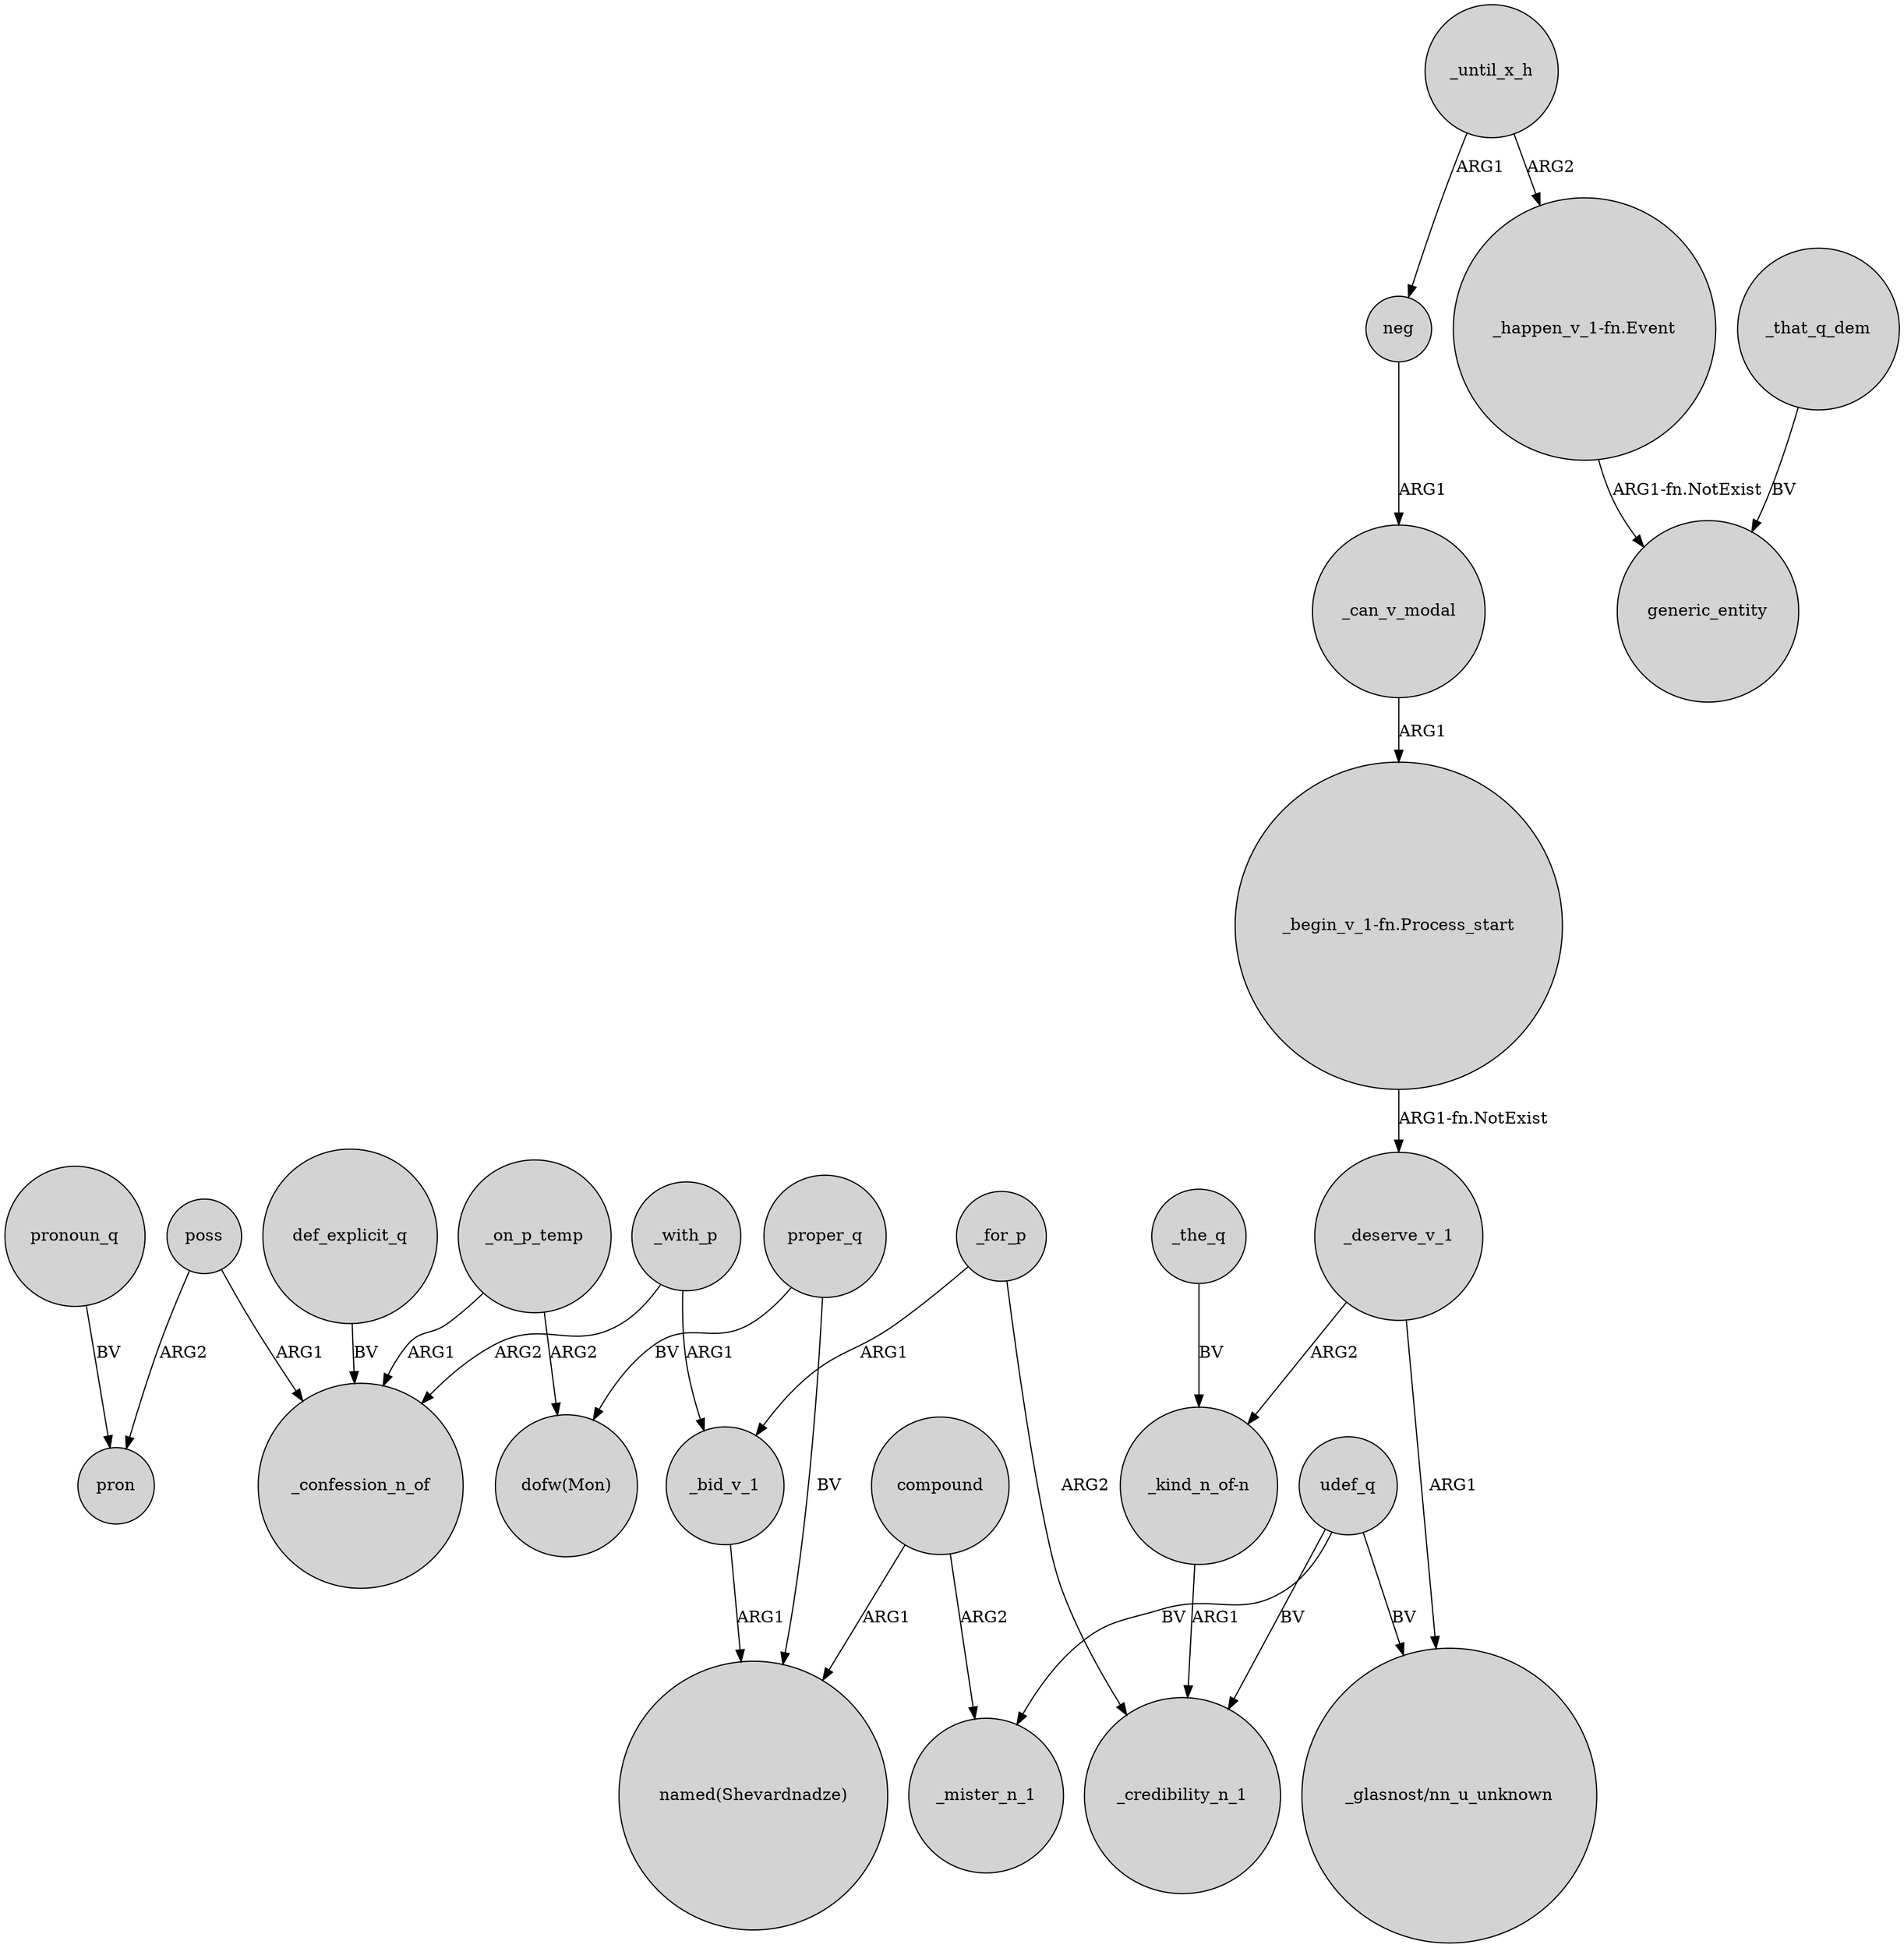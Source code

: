 digraph {
	node [shape=circle style=filled]
	poss -> pron [label=ARG2]
	_for_p -> _bid_v_1 [label=ARG1]
	_that_q_dem -> generic_entity [label=BV]
	_until_x_h -> "_happen_v_1-fn.Event" [label=ARG2]
	compound -> _mister_n_1 [label=ARG2]
	_deserve_v_1 -> "_kind_n_of-n" [label=ARG2]
	_on_p_temp -> _confession_n_of [label=ARG1]
	udef_q -> _mister_n_1 [label=BV]
	_until_x_h -> neg [label=ARG1]
	compound -> "named(Shevardnadze)" [label=ARG1]
	_deserve_v_1 -> "_glasnost/nn_u_unknown" [label=ARG1]
	_bid_v_1 -> "named(Shevardnadze)" [label=ARG1]
	poss -> _confession_n_of [label=ARG1]
	"_happen_v_1-fn.Event" -> generic_entity [label="ARG1-fn.NotExist"]
	_for_p -> _credibility_n_1 [label=ARG2]
	_with_p -> _bid_v_1 [label=ARG1]
	pronoun_q -> pron [label=BV]
	udef_q -> "_glasnost/nn_u_unknown" [label=BV]
	proper_q -> "dofw(Mon)" [label=BV]
	def_explicit_q -> _confession_n_of [label=BV]
	_can_v_modal -> "_begin_v_1-fn.Process_start" [label=ARG1]
	_on_p_temp -> "dofw(Mon)" [label=ARG2]
	"_begin_v_1-fn.Process_start" -> _deserve_v_1 [label="ARG1-fn.NotExist"]
	"_kind_n_of-n" -> _credibility_n_1 [label=ARG1]
	udef_q -> _credibility_n_1 [label=BV]
	_with_p -> _confession_n_of [label=ARG2]
	proper_q -> "named(Shevardnadze)" [label=BV]
	neg -> _can_v_modal [label=ARG1]
	_the_q -> "_kind_n_of-n" [label=BV]
}
